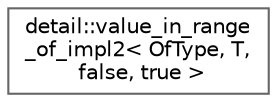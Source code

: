 digraph "Graphical Class Hierarchy"
{
 // LATEX_PDF_SIZE
  bgcolor="transparent";
  edge [fontname=Helvetica,fontsize=10,labelfontname=Helvetica,labelfontsize=10];
  node [fontname=Helvetica,fontsize=10,shape=box,height=0.2,width=0.4];
  rankdir="LR";
  Node0 [id="Node000000",label="detail::value_in_range\l_of_impl2\< OfType, T,\l false, true \>",height=0.2,width=0.4,color="grey40", fillcolor="white", style="filled",URL="$structdetail_1_1value__in__range__of__impl2_3_01OfType_00_01T_00_01false_00_01true_01_4.html",tooltip=" "];
}
